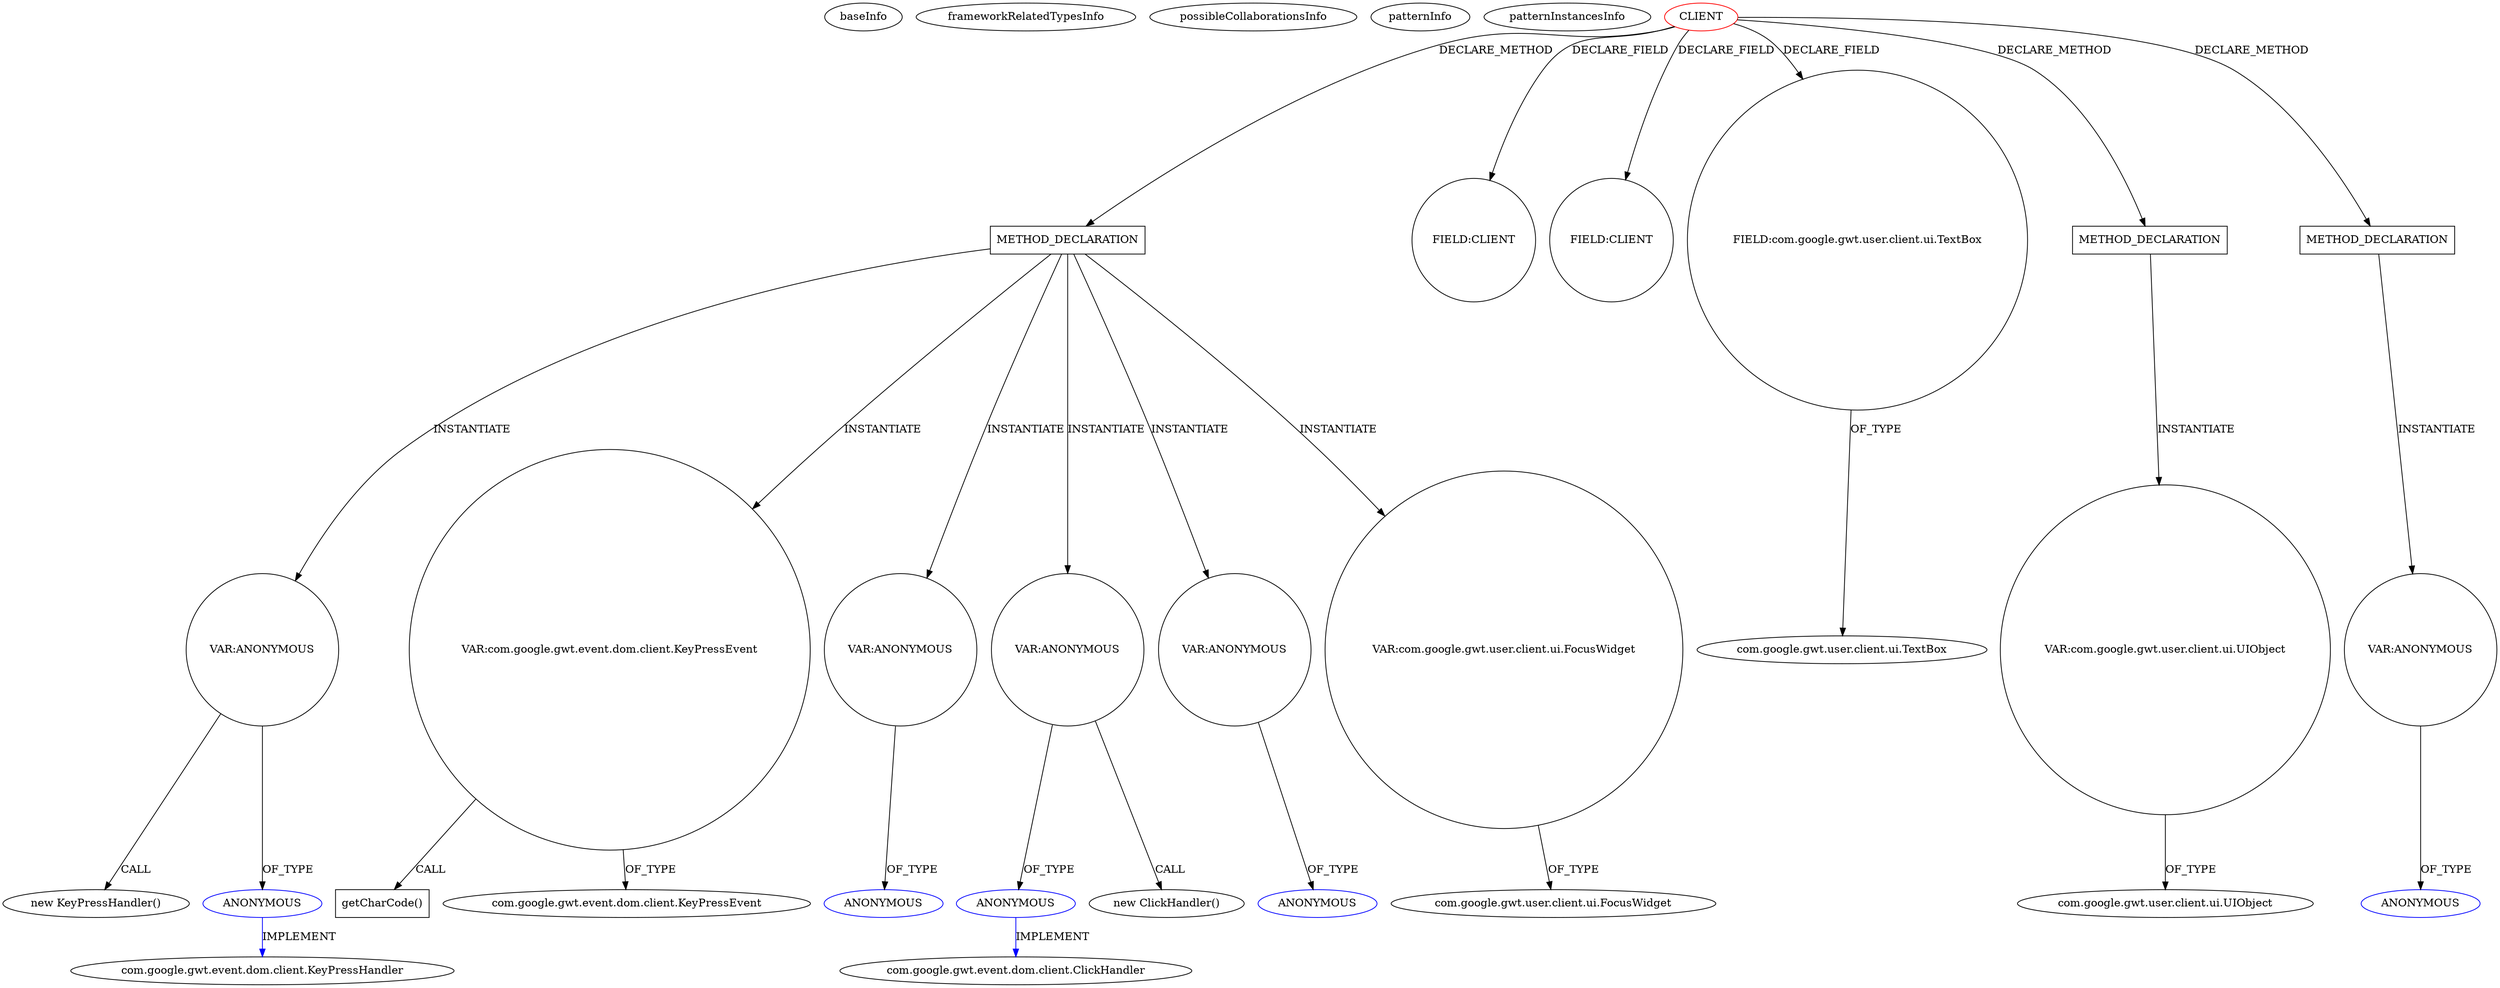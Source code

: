 digraph {
baseInfo[graphId=1076,category="pattern",isAnonymous=false,possibleRelation=false]
frameworkRelatedTypesInfo[]
possibleCollaborationsInfo[]
patternInfo[frequency=2.0,patternRootClient=0]
patternInstancesInfo[0="chrte-TemperatureWatcher~/chrte-TemperatureWatcher/TemperatureWatcher-master/src/com/google/gwt/sample/stockwatcher/client/TemperatureWatcher.java~TemperatureWatcher~1066",1="cbopp-gwt-taglist~/cbopp-gwt-taglist/gwt-taglist-master/src/main/java/com/virilis_software/gwt/taglist/client/comp/taglist/TagListView.java~TagListView~1038"]
296[label="new KeyPressHandler()",vertexType="CONSTRUCTOR_CALL",isFrameworkType=false]
297[label="VAR:ANONYMOUS",vertexType="VARIABLE_EXPRESION",isFrameworkType=false,shape=circle]
298[label="ANONYMOUS",vertexType="REFERENCE_ANONYMOUS_DECLARATION",isFrameworkType=false,color=blue]
213[label="com.google.gwt.event.dom.client.KeyPressHandler",vertexType="FRAMEWORK_INTERFACE_TYPE",isFrameworkType=false]
233[label="METHOD_DECLARATION",vertexType="CLIENT_METHOD_DECLARATION",isFrameworkType=false,shape=box]
0[label="CLIENT",vertexType="ROOT_CLIENT_CLASS_DECLARATION",isFrameworkType=false,color=red]
28[label="FIELD:CLIENT",vertexType="FIELD_DECLARATION",isFrameworkType=false,shape=circle]
25[label="FIELD:CLIENT",vertexType="FIELD_DECLARATION",isFrameworkType=false,shape=circle]
300[label="VAR:com.google.gwt.event.dom.client.KeyPressEvent",vertexType="VARIABLE_EXPRESION",isFrameworkType=false,shape=circle]
301[label="getCharCode()",vertexType="INSIDE_CALL",isFrameworkType=false,shape=box]
16[label="FIELD:com.google.gwt.user.client.ui.TextBox",vertexType="FIELD_DECLARATION",isFrameworkType=false,shape=circle]
17[label="com.google.gwt.user.client.ui.TextBox",vertexType="FRAMEWORK_CLASS_TYPE",isFrameworkType=false]
216[label="com.google.gwt.event.dom.client.KeyPressEvent",vertexType="FRAMEWORK_CLASS_TYPE",isFrameworkType=false]
281[label="VAR:ANONYMOUS",vertexType="VARIABLE_EXPRESION",isFrameworkType=false,shape=circle]
282[label="ANONYMOUS",vertexType="REFERENCE_ANONYMOUS_DECLARATION",isFrameworkType=false,color=blue]
275[label="VAR:ANONYMOUS",vertexType="VARIABLE_EXPRESION",isFrameworkType=false,shape=circle]
276[label="ANONYMOUS",vertexType="REFERENCE_ANONYMOUS_DECLARATION",isFrameworkType=false,color=blue]
306[label="VAR:ANONYMOUS",vertexType="VARIABLE_EXPRESION",isFrameworkType=false,shape=circle]
307[label="ANONYMOUS",vertexType="REFERENCE_ANONYMOUS_DECLARATION",isFrameworkType=false,color=blue]
31[label="METHOD_DECLARATION",vertexType="CLIENT_METHOD_DECLARATION",isFrameworkType=false,shape=box]
35[label="VAR:com.google.gwt.user.client.ui.UIObject",vertexType="VARIABLE_EXPRESION",isFrameworkType=false,shape=circle]
37[label="com.google.gwt.user.client.ui.UIObject",vertexType="FRAMEWORK_CLASS_TYPE",isFrameworkType=false]
439[label="METHOD_DECLARATION",vertexType="CLIENT_METHOD_DECLARATION",isFrameworkType=false,shape=box]
444[label="VAR:ANONYMOUS",vertexType="VARIABLE_EXPRESION",isFrameworkType=false,shape=circle]
445[label="ANONYMOUS",vertexType="REFERENCE_ANONYMOUS_DECLARATION",isFrameworkType=false,color=blue]
274[label="new ClickHandler()",vertexType="CONSTRUCTOR_CALL",isFrameworkType=false]
138[label="com.google.gwt.event.dom.client.ClickHandler",vertexType="FRAMEWORK_INTERFACE_TYPE",isFrameworkType=false]
271[label="VAR:com.google.gwt.user.client.ui.FocusWidget",vertexType="VARIABLE_EXPRESION",isFrameworkType=false,shape=circle]
203[label="com.google.gwt.user.client.ui.FocusWidget",vertexType="FRAMEWORK_CLASS_TYPE",isFrameworkType=false]
233->300[label="INSTANTIATE"]
297->296[label="CALL"]
281->282[label="OF_TYPE"]
233->297[label="INSTANTIATE"]
300->216[label="OF_TYPE"]
0->439[label="DECLARE_METHOD"]
233->281[label="INSTANTIATE"]
275->276[label="OF_TYPE"]
444->445[label="OF_TYPE"]
298->213[label="IMPLEMENT",color=blue]
233->271[label="INSTANTIATE"]
0->28[label="DECLARE_FIELD"]
276->138[label="IMPLEMENT",color=blue]
306->307[label="OF_TYPE"]
233->306[label="INSTANTIATE"]
16->17[label="OF_TYPE"]
275->274[label="CALL"]
0->25[label="DECLARE_FIELD"]
35->37[label="OF_TYPE"]
439->444[label="INSTANTIATE"]
0->31[label="DECLARE_METHOD"]
271->203[label="OF_TYPE"]
297->298[label="OF_TYPE"]
0->233[label="DECLARE_METHOD"]
300->301[label="CALL"]
0->16[label="DECLARE_FIELD"]
233->275[label="INSTANTIATE"]
31->35[label="INSTANTIATE"]
}
